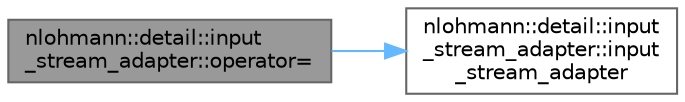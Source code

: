 digraph "nlohmann::detail::input_stream_adapter::operator="
{
 // LATEX_PDF_SIZE
  bgcolor="transparent";
  edge [fontname=Helvetica,fontsize=10,labelfontname=Helvetica,labelfontsize=10];
  node [fontname=Helvetica,fontsize=10,shape=box,height=0.2,width=0.4];
  rankdir="LR";
  Node1 [id="Node000001",label="nlohmann::detail::input\l_stream_adapter::operator=",height=0.2,width=0.4,color="gray40", fillcolor="grey60", style="filled", fontcolor="black",tooltip=" "];
  Node1 -> Node2 [id="edge1_Node000001_Node000002",color="steelblue1",style="solid",tooltip=" "];
  Node2 [id="Node000002",label="nlohmann::detail::input\l_stream_adapter::input\l_stream_adapter",height=0.2,width=0.4,color="grey40", fillcolor="white", style="filled",URL="$classnlohmann_1_1detail_1_1input__stream__adapter.html#af487152e4606d013eb4ec6a90eaf82ea",tooltip=" "];
}
